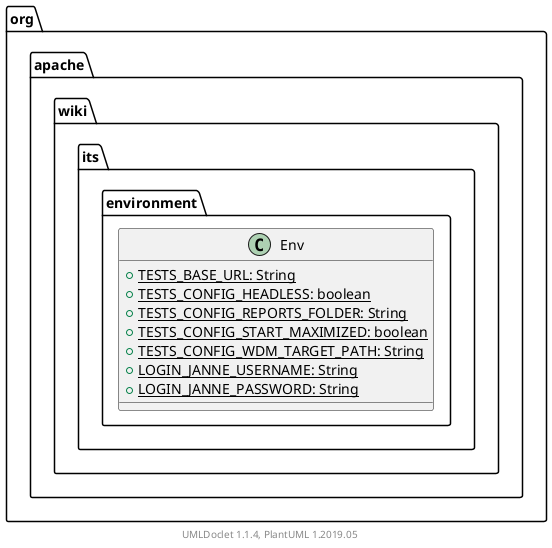 @startuml

    namespace org.apache.wiki.its.environment {

        class Env [[Env.html]] {
            {static} +TESTS_BASE_URL: String
            {static} +TESTS_CONFIG_HEADLESS: boolean
            {static} +TESTS_CONFIG_REPORTS_FOLDER: String
            {static} +TESTS_CONFIG_START_MAXIMIZED: boolean
            {static} +TESTS_CONFIG_WDM_TARGET_PATH: String
            {static} +LOGIN_JANNE_USERNAME: String
            {static} +LOGIN_JANNE_PASSWORD: String
        }

    }


    center footer UMLDoclet 1.1.4, PlantUML 1.2019.05
@enduml
